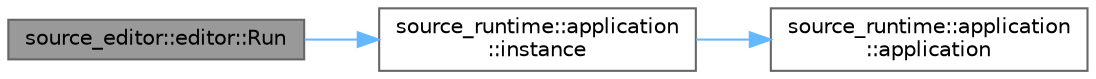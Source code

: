 digraph "source_editor::editor::Run"
{
 // LATEX_PDF_SIZE
  bgcolor="transparent";
  edge [fontname=Helvetica,fontsize=10,labelfontname=Helvetica,labelfontsize=10];
  node [fontname=Helvetica,fontsize=10,shape=box,height=0.2,width=0.4];
  rankdir="LR";
  Node1 [id="Node000001",label="source_editor::editor::Run",height=0.2,width=0.4,color="gray40", fillcolor="grey60", style="filled", fontcolor="black",tooltip=" "];
  Node1 -> Node2 [id="edge3_Node000001_Node000002",color="steelblue1",style="solid",tooltip=" "];
  Node2 [id="Node000002",label="source_runtime::application\l::instance",height=0.2,width=0.4,color="grey40", fillcolor="white", style="filled",URL="$classsource__runtime_1_1application.html#a417153130bfed981e0a08d414e30cc86",tooltip=" "];
  Node2 -> Node3 [id="edge4_Node000002_Node000003",color="steelblue1",style="solid",tooltip=" "];
  Node3 [id="Node000003",label="source_runtime::application\l::application",height=0.2,width=0.4,color="grey40", fillcolor="white", style="filled",URL="$classsource__runtime_1_1application.html#aad5a54161fc5d14bf985198aa7145ef6",tooltip=" "];
}

